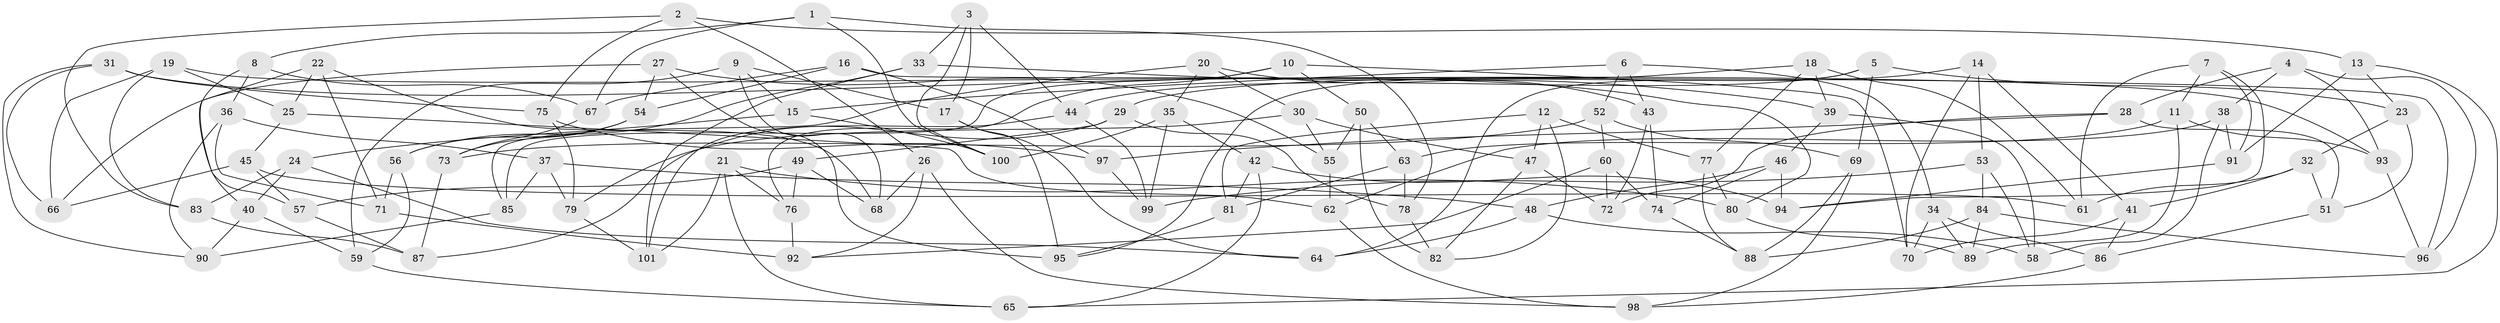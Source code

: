 // Generated by graph-tools (version 1.1) at 2025/56/03/09/25 04:56:38]
// undirected, 101 vertices, 202 edges
graph export_dot {
graph [start="1"]
  node [color=gray90,style=filled];
  1;
  2;
  3;
  4;
  5;
  6;
  7;
  8;
  9;
  10;
  11;
  12;
  13;
  14;
  15;
  16;
  17;
  18;
  19;
  20;
  21;
  22;
  23;
  24;
  25;
  26;
  27;
  28;
  29;
  30;
  31;
  32;
  33;
  34;
  35;
  36;
  37;
  38;
  39;
  40;
  41;
  42;
  43;
  44;
  45;
  46;
  47;
  48;
  49;
  50;
  51;
  52;
  53;
  54;
  55;
  56;
  57;
  58;
  59;
  60;
  61;
  62;
  63;
  64;
  65;
  66;
  67;
  68;
  69;
  70;
  71;
  72;
  73;
  74;
  75;
  76;
  77;
  78;
  79;
  80;
  81;
  82;
  83;
  84;
  85;
  86;
  87;
  88;
  89;
  90;
  91;
  92;
  93;
  94;
  95;
  96;
  97;
  98;
  99;
  100;
  101;
  1 -- 8;
  1 -- 100;
  1 -- 78;
  1 -- 67;
  2 -- 83;
  2 -- 75;
  2 -- 13;
  2 -- 26;
  3 -- 100;
  3 -- 17;
  3 -- 33;
  3 -- 44;
  4 -- 28;
  4 -- 93;
  4 -- 96;
  4 -- 38;
  5 -- 44;
  5 -- 23;
  5 -- 64;
  5 -- 69;
  6 -- 15;
  6 -- 34;
  6 -- 43;
  6 -- 52;
  7 -- 61;
  7 -- 11;
  7 -- 94;
  7 -- 91;
  8 -- 36;
  8 -- 57;
  8 -- 67;
  9 -- 17;
  9 -- 15;
  9 -- 68;
  9 -- 59;
  10 -- 70;
  10 -- 76;
  10 -- 85;
  10 -- 50;
  11 -- 93;
  11 -- 89;
  11 -- 63;
  12 -- 81;
  12 -- 82;
  12 -- 77;
  12 -- 47;
  13 -- 23;
  13 -- 65;
  13 -- 91;
  14 -- 41;
  14 -- 29;
  14 -- 53;
  14 -- 70;
  15 -- 100;
  15 -- 24;
  16 -- 97;
  16 -- 54;
  16 -- 67;
  16 -- 96;
  17 -- 95;
  17 -- 64;
  18 -- 61;
  18 -- 95;
  18 -- 77;
  18 -- 39;
  19 -- 66;
  19 -- 83;
  19 -- 93;
  19 -- 25;
  20 -- 35;
  20 -- 30;
  20 -- 43;
  20 -- 85;
  21 -- 80;
  21 -- 76;
  21 -- 65;
  21 -- 101;
  22 -- 25;
  22 -- 68;
  22 -- 71;
  22 -- 40;
  23 -- 32;
  23 -- 51;
  24 -- 64;
  24 -- 83;
  24 -- 40;
  25 -- 45;
  25 -- 62;
  26 -- 92;
  26 -- 98;
  26 -- 68;
  27 -- 66;
  27 -- 54;
  27 -- 95;
  27 -- 55;
  28 -- 51;
  28 -- 72;
  28 -- 97;
  29 -- 49;
  29 -- 78;
  29 -- 87;
  30 -- 55;
  30 -- 79;
  30 -- 47;
  31 -- 75;
  31 -- 66;
  31 -- 90;
  31 -- 80;
  32 -- 41;
  32 -- 61;
  32 -- 51;
  33 -- 101;
  33 -- 39;
  33 -- 56;
  34 -- 86;
  34 -- 89;
  34 -- 70;
  35 -- 99;
  35 -- 42;
  35 -- 100;
  36 -- 37;
  36 -- 71;
  36 -- 90;
  37 -- 79;
  37 -- 85;
  37 -- 48;
  38 -- 62;
  38 -- 58;
  38 -- 91;
  39 -- 58;
  39 -- 46;
  40 -- 59;
  40 -- 90;
  41 -- 86;
  41 -- 70;
  42 -- 65;
  42 -- 94;
  42 -- 81;
  43 -- 74;
  43 -- 72;
  44 -- 99;
  44 -- 101;
  45 -- 66;
  45 -- 57;
  45 -- 61;
  46 -- 74;
  46 -- 94;
  46 -- 48;
  47 -- 72;
  47 -- 82;
  48 -- 64;
  48 -- 58;
  49 -- 68;
  49 -- 76;
  49 -- 57;
  50 -- 63;
  50 -- 82;
  50 -- 55;
  51 -- 86;
  52 -- 73;
  52 -- 60;
  52 -- 69;
  53 -- 58;
  53 -- 84;
  53 -- 99;
  54 -- 73;
  54 -- 56;
  55 -- 62;
  56 -- 71;
  56 -- 59;
  57 -- 87;
  59 -- 65;
  60 -- 72;
  60 -- 74;
  60 -- 92;
  62 -- 98;
  63 -- 81;
  63 -- 78;
  67 -- 73;
  69 -- 88;
  69 -- 98;
  71 -- 92;
  73 -- 87;
  74 -- 88;
  75 -- 79;
  75 -- 97;
  76 -- 92;
  77 -- 88;
  77 -- 80;
  78 -- 82;
  79 -- 101;
  80 -- 89;
  81 -- 95;
  83 -- 87;
  84 -- 89;
  84 -- 88;
  84 -- 96;
  85 -- 90;
  86 -- 98;
  91 -- 94;
  93 -- 96;
  97 -- 99;
}
